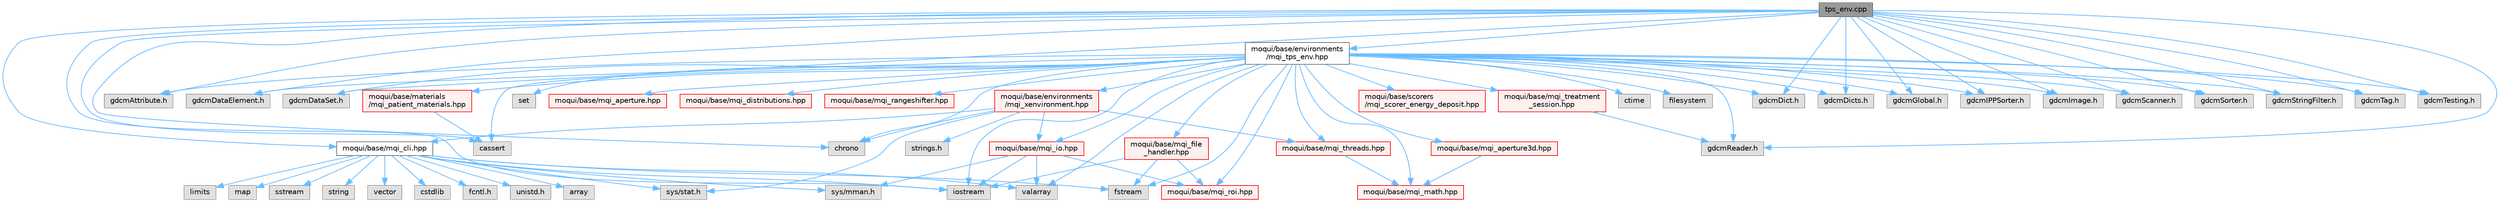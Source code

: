 digraph "tps_env.cpp"
{
 // LATEX_PDF_SIZE
  bgcolor="transparent";
  edge [fontname=Helvetica,fontsize=10,labelfontname=Helvetica,labelfontsize=10];
  node [fontname=Helvetica,fontsize=10,shape=box,height=0.2,width=0.4];
  Node1 [id="Node000001",label="tps_env.cpp",height=0.2,width=0.4,color="gray40", fillcolor="grey60", style="filled", fontcolor="black",tooltip="Main entry point for running a Monte Carlo simulation using the Treatment Planning System (TPS) envir..."];
  Node1 -> Node2 [id="edge1_Node000001_Node000002",color="steelblue1",style="solid",tooltip=" "];
  Node2 [id="Node000002",label="cassert",height=0.2,width=0.4,color="grey60", fillcolor="#E0E0E0", style="filled",tooltip=" "];
  Node1 -> Node3 [id="edge2_Node000001_Node000003",color="steelblue1",style="solid",tooltip=" "];
  Node3 [id="Node000003",label="chrono",height=0.2,width=0.4,color="grey60", fillcolor="#E0E0E0", style="filled",tooltip=" "];
  Node1 -> Node4 [id="edge3_Node000001_Node000004",color="steelblue1",style="solid",tooltip=" "];
  Node4 [id="Node000004",label="iostream",height=0.2,width=0.4,color="grey60", fillcolor="#E0E0E0", style="filled",tooltip=" "];
  Node1 -> Node5 [id="edge4_Node000001_Node000005",color="steelblue1",style="solid",tooltip=" "];
  Node5 [id="Node000005",label="moqui/base/environments\l/mqi_tps_env.hpp",height=0.2,width=0.4,color="grey40", fillcolor="white", style="filled",URL="$mqi__tps__env_8hpp.html",tooltip=" "];
  Node5 -> Node6 [id="edge5_Node000005_Node000006",color="steelblue1",style="solid",tooltip=" "];
  Node6 [id="Node000006",label="moqui/base/environments\l/mqi_xenvironment.hpp",height=0.2,width=0.4,color="red", fillcolor="#FFF0F0", style="filled",URL="$mqi__xenvironment_8hpp.html",tooltip="This file defines the x_environment class, a virtual base class for creating Monte Carlo simulation e..."];
  Node6 -> Node3 [id="edge6_Node000006_Node000003",color="steelblue1",style="solid",tooltip=" "];
  Node6 -> Node7 [id="edge7_Node000006_Node000007",color="steelblue1",style="solid",tooltip=" "];
  Node7 [id="Node000007",label="strings.h",height=0.2,width=0.4,color="grey60", fillcolor="#E0E0E0", style="filled",tooltip=" "];
  Node6 -> Node8 [id="edge8_Node000006_Node000008",color="steelblue1",style="solid",tooltip=" "];
  Node8 [id="Node000008",label="sys/stat.h",height=0.2,width=0.4,color="grey60", fillcolor="#E0E0E0", style="filled",tooltip=" "];
  Node6 -> Node48 [id="edge9_Node000006_Node000048",color="steelblue1",style="solid",tooltip=" "];
  Node48 [id="Node000048",label="moqui/base/mqi_cli.hpp",height=0.2,width=0.4,color="grey40", fillcolor="white", style="filled",URL="$mqi__cli_8hpp.html",tooltip="Defines a command-line interface (CLI) helper class."];
  Node48 -> Node16 [id="edge10_Node000048_Node000016",color="steelblue1",style="solid",tooltip=" "];
  Node16 [id="Node000016",label="array",height=0.2,width=0.4,color="grey60", fillcolor="#E0E0E0", style="filled",tooltip=" "];
  Node48 -> Node17 [id="edge11_Node000048_Node000017",color="steelblue1",style="solid",tooltip=" "];
  Node17 [id="Node000017",label="fstream",height=0.2,width=0.4,color="grey60", fillcolor="#E0E0E0", style="filled",tooltip=" "];
  Node48 -> Node4 [id="edge12_Node000048_Node000004",color="steelblue1",style="solid",tooltip=" "];
  Node48 -> Node12 [id="edge13_Node000048_Node000012",color="steelblue1",style="solid",tooltip=" "];
  Node12 [id="Node000012",label="limits",height=0.2,width=0.4,color="grey60", fillcolor="#E0E0E0", style="filled",tooltip=" "];
  Node48 -> Node36 [id="edge14_Node000048_Node000036",color="steelblue1",style="solid",tooltip=" "];
  Node36 [id="Node000036",label="map",height=0.2,width=0.4,color="grey60", fillcolor="#E0E0E0", style="filled",tooltip=" "];
  Node48 -> Node49 [id="edge15_Node000048_Node000049",color="steelblue1",style="solid",tooltip=" "];
  Node49 [id="Node000049",label="sstream",height=0.2,width=0.4,color="grey60", fillcolor="#E0E0E0", style="filled",tooltip=" "];
  Node48 -> Node50 [id="edge16_Node000048_Node000050",color="steelblue1",style="solid",tooltip=" "];
  Node50 [id="Node000050",label="string",height=0.2,width=0.4,color="grey60", fillcolor="#E0E0E0", style="filled",tooltip=" "];
  Node48 -> Node51 [id="edge17_Node000048_Node000051",color="steelblue1",style="solid",tooltip=" "];
  Node51 [id="Node000051",label="valarray",height=0.2,width=0.4,color="grey60", fillcolor="#E0E0E0", style="filled",tooltip=" "];
  Node48 -> Node52 [id="edge18_Node000048_Node000052",color="steelblue1",style="solid",tooltip=" "];
  Node52 [id="Node000052",label="vector",height=0.2,width=0.4,color="grey60", fillcolor="#E0E0E0", style="filled",tooltip=" "];
  Node48 -> Node8 [id="edge19_Node000048_Node000008",color="steelblue1",style="solid",tooltip=" "];
  Node48 -> Node32 [id="edge20_Node000048_Node000032",color="steelblue1",style="solid",tooltip=" "];
  Node32 [id="Node000032",label="cstdlib",height=0.2,width=0.4,color="grey60", fillcolor="#E0E0E0", style="filled",tooltip=" "];
  Node48 -> Node53 [id="edge21_Node000048_Node000053",color="steelblue1",style="solid",tooltip=" "];
  Node53 [id="Node000053",label="fcntl.h",height=0.2,width=0.4,color="grey60", fillcolor="#E0E0E0", style="filled",tooltip=" "];
  Node48 -> Node54 [id="edge22_Node000048_Node000054",color="steelblue1",style="solid",tooltip=" "];
  Node54 [id="Node000054",label="sys/mman.h",height=0.2,width=0.4,color="grey60", fillcolor="#E0E0E0", style="filled",tooltip=" "];
  Node48 -> Node55 [id="edge23_Node000048_Node000055",color="steelblue1",style="solid",tooltip=" "];
  Node55 [id="Node000055",label="unistd.h",height=0.2,width=0.4,color="grey60", fillcolor="#E0E0E0", style="filled",tooltip=" "];
  Node6 -> Node68 [id="edge24_Node000006_Node000068",color="steelblue1",style="solid",tooltip=" "];
  Node68 [id="Node000068",label="moqui/base/mqi_io.hpp",height=0.2,width=0.4,color="red", fillcolor="#FFF0F0", style="filled",URL="$mqi__io_8hpp.html",tooltip="Defines a collection of functions for saving simulation data to various file formats."];
  Node68 -> Node4 [id="edge25_Node000068_Node000004",color="steelblue1",style="solid",tooltip=" "];
  Node68 -> Node51 [id="edge26_Node000068_Node000051",color="steelblue1",style="solid",tooltip=" "];
  Node68 -> Node54 [id="edge27_Node000068_Node000054",color="steelblue1",style="solid",tooltip=" "];
  Node68 -> Node28 [id="edge28_Node000068_Node000028",color="steelblue1",style="solid",tooltip=" "];
  Node28 [id="Node000028",label="moqui/base/mqi_roi.hpp",height=0.2,width=0.4,color="red", fillcolor="#FFF0F0", style="filled",URL="$mqi__roi_8hpp.html",tooltip=" "];
  Node6 -> Node74 [id="edge29_Node000006_Node000074",color="steelblue1",style="solid",tooltip=" "];
  Node74 [id="Node000074",label="moqui/base/mqi_threads.hpp",height=0.2,width=0.4,color="red", fillcolor="#FFF0F0", style="filled",URL="$mqi__threads_8hpp.html",tooltip=" "];
  Node74 -> Node22 [id="edge30_Node000074_Node000022",color="steelblue1",style="solid",tooltip=" "];
  Node22 [id="Node000022",label="moqui/base/mqi_math.hpp",height=0.2,width=0.4,color="red", fillcolor="#FFF0F0", style="filled",URL="$mqi__math_8hpp.html",tooltip="Defines mathematical constants and functions for both CPU and CUDA execution."];
  Node5 -> Node82 [id="edge31_Node000005_Node000082",color="steelblue1",style="solid",tooltip=" "];
  Node82 [id="Node000082",label="moqui/base/scorers\l/mqi_scorer_energy_deposit.hpp",height=0.2,width=0.4,color="red", fillcolor="#FFF0F0", style="filled",URL="$mqi__scorer__energy__deposit_8hpp.html",tooltip="Defines functions for \"scoring\" (calculating) physics quantities like dose and LET."];
  Node5 -> Node83 [id="edge32_Node000005_Node000083",color="steelblue1",style="solid",tooltip=" "];
  Node83 [id="Node000083",label="gdcmAttribute.h",height=0.2,width=0.4,color="grey60", fillcolor="#E0E0E0", style="filled",tooltip=" "];
  Node5 -> Node84 [id="edge33_Node000005_Node000084",color="steelblue1",style="solid",tooltip=" "];
  Node84 [id="Node000084",label="gdcmDataElement.h",height=0.2,width=0.4,color="grey60", fillcolor="#E0E0E0", style="filled",tooltip=" "];
  Node5 -> Node85 [id="edge34_Node000005_Node000085",color="steelblue1",style="solid",tooltip=" "];
  Node85 [id="Node000085",label="gdcmDataSet.h",height=0.2,width=0.4,color="grey60", fillcolor="#E0E0E0", style="filled",tooltip=" "];
  Node5 -> Node86 [id="edge35_Node000005_Node000086",color="steelblue1",style="solid",tooltip=" "];
  Node86 [id="Node000086",label="gdcmDict.h",height=0.2,width=0.4,color="grey60", fillcolor="#E0E0E0", style="filled",tooltip=" "];
  Node5 -> Node87 [id="edge36_Node000005_Node000087",color="steelblue1",style="solid",tooltip=" "];
  Node87 [id="Node000087",label="gdcmDicts.h",height=0.2,width=0.4,color="grey60", fillcolor="#E0E0E0", style="filled",tooltip=" "];
  Node5 -> Node88 [id="edge37_Node000005_Node000088",color="steelblue1",style="solid",tooltip=" "];
  Node88 [id="Node000088",label="gdcmGlobal.h",height=0.2,width=0.4,color="grey60", fillcolor="#E0E0E0", style="filled",tooltip=" "];
  Node5 -> Node89 [id="edge38_Node000005_Node000089",color="steelblue1",style="solid",tooltip=" "];
  Node89 [id="Node000089",label="gdcmIPPSorter.h",height=0.2,width=0.4,color="grey60", fillcolor="#E0E0E0", style="filled",tooltip=" "];
  Node5 -> Node90 [id="edge39_Node000005_Node000090",color="steelblue1",style="solid",tooltip=" "];
  Node90 [id="Node000090",label="gdcmImage.h",height=0.2,width=0.4,color="grey60", fillcolor="#E0E0E0", style="filled",tooltip=" "];
  Node5 -> Node91 [id="edge40_Node000005_Node000091",color="steelblue1",style="solid",tooltip=" "];
  Node91 [id="Node000091",label="gdcmReader.h",height=0.2,width=0.4,color="grey60", fillcolor="#E0E0E0", style="filled",tooltip=" "];
  Node5 -> Node92 [id="edge41_Node000005_Node000092",color="steelblue1",style="solid",tooltip=" "];
  Node92 [id="Node000092",label="gdcmScanner.h",height=0.2,width=0.4,color="grey60", fillcolor="#E0E0E0", style="filled",tooltip=" "];
  Node5 -> Node93 [id="edge42_Node000005_Node000093",color="steelblue1",style="solid",tooltip=" "];
  Node93 [id="Node000093",label="gdcmSorter.h",height=0.2,width=0.4,color="grey60", fillcolor="#E0E0E0", style="filled",tooltip=" "];
  Node5 -> Node94 [id="edge43_Node000005_Node000094",color="steelblue1",style="solid",tooltip=" "];
  Node94 [id="Node000094",label="gdcmStringFilter.h",height=0.2,width=0.4,color="grey60", fillcolor="#E0E0E0", style="filled",tooltip=" "];
  Node5 -> Node95 [id="edge44_Node000005_Node000095",color="steelblue1",style="solid",tooltip=" "];
  Node95 [id="Node000095",label="gdcmTag.h",height=0.2,width=0.4,color="grey60", fillcolor="#E0E0E0", style="filled",tooltip=" "];
  Node5 -> Node96 [id="edge45_Node000005_Node000096",color="steelblue1",style="solid",tooltip=" "];
  Node96 [id="Node000096",label="gdcmTesting.h",height=0.2,width=0.4,color="grey60", fillcolor="#E0E0E0", style="filled",tooltip=" "];
  Node5 -> Node2 [id="edge46_Node000005_Node000002",color="steelblue1",style="solid",tooltip=" "];
  Node5 -> Node3 [id="edge47_Node000005_Node000003",color="steelblue1",style="solid",tooltip=" "];
  Node5 -> Node33 [id="edge48_Node000005_Node000033",color="steelblue1",style="solid",tooltip=" "];
  Node33 [id="Node000033",label="ctime",height=0.2,width=0.4,color="grey60", fillcolor="#E0E0E0", style="filled",tooltip=" "];
  Node5 -> Node17 [id="edge49_Node000005_Node000017",color="steelblue1",style="solid",tooltip=" "];
  Node5 -> Node4 [id="edge50_Node000005_Node000004",color="steelblue1",style="solid",tooltip=" "];
  Node5 -> Node97 [id="edge51_Node000005_Node000097",color="steelblue1",style="solid",tooltip=" "];
  Node97 [id="Node000097",label="filesystem",height=0.2,width=0.4,color="grey60", fillcolor="#E0E0E0", style="filled",tooltip=" "];
  Node5 -> Node98 [id="edge52_Node000005_Node000098",color="steelblue1",style="solid",tooltip=" "];
  Node98 [id="Node000098",label="set",height=0.2,width=0.4,color="grey60", fillcolor="#E0E0E0", style="filled",tooltip=" "];
  Node5 -> Node99 [id="edge53_Node000005_Node000099",color="steelblue1",style="solid",tooltip=" "];
  Node99 [id="Node000099",label="moqui/base/materials\l/mqi_patient_materials.hpp",height=0.2,width=0.4,color="red", fillcolor="#FFF0F0", style="filled",URL="$mqi__patient__materials_8hpp.html",tooltip="Defines the mqi::patient_material_t class for converting Hounsfield Units (HU) to material properties..."];
  Node99 -> Node2 [id="edge54_Node000099_Node000002",color="steelblue1",style="solid",tooltip=" "];
  Node5 -> Node100 [id="edge55_Node000005_Node000100",color="steelblue1",style="solid",tooltip=" "];
  Node100 [id="Node000100",label="moqui/base/mqi_aperture.hpp",height=0.2,width=0.4,color="red", fillcolor="#FFF0F0", style="filled",URL="$mqi__aperture_8hpp.html",tooltip="Geometry model for an aperture."];
  Node5 -> Node102 [id="edge56_Node000005_Node000102",color="steelblue1",style="solid",tooltip=" "];
  Node102 [id="Node000102",label="moqui/base/mqi_aperture3d.hpp",height=0.2,width=0.4,color="red", fillcolor="#FFF0F0", style="filled",URL="$mqi__aperture3d_8hpp.html",tooltip="3D rectilinear grid geometry for Monte Carlo transport through an aperture."];
  Node102 -> Node22 [id="edge57_Node000102_Node000022",color="steelblue1",style="solid",tooltip=" "];
  Node5 -> Node38 [id="edge58_Node000005_Node000038",color="steelblue1",style="solid",tooltip=" "];
  Node38 [id="Node000038",label="moqui/base/mqi_distributions.hpp",height=0.2,width=0.4,color="red", fillcolor="#FFF0F0", style="filled",URL="$mqi__distributions_8hpp.html",tooltip="A meta-header that includes all particle distribution function headers."];
  Node5 -> Node103 [id="edge59_Node000005_Node000103",color="steelblue1",style="solid",tooltip=" "];
  Node103 [id="Node000103",label="moqui/base/mqi_file\l_handler.hpp",height=0.2,width=0.4,color="red", fillcolor="#FFF0F0", style="filled",URL="$mqi__file__handler_8hpp.html",tooltip="Defines classes for file handling, such as reading mask files and parsing configuration files."];
  Node103 -> Node17 [id="edge60_Node000103_Node000017",color="steelblue1",style="solid",tooltip=" "];
  Node103 -> Node4 [id="edge61_Node000103_Node000004",color="steelblue1",style="solid",tooltip=" "];
  Node103 -> Node28 [id="edge62_Node000103_Node000028",color="steelblue1",style="solid",tooltip=" "];
  Node5 -> Node68 [id="edge63_Node000005_Node000068",color="steelblue1",style="solid",tooltip=" "];
  Node5 -> Node22 [id="edge64_Node000005_Node000022",color="steelblue1",style="solid",tooltip=" "];
  Node5 -> Node113 [id="edge65_Node000005_Node000113",color="steelblue1",style="solid",tooltip=" "];
  Node113 [id="Node000113",label="moqui/base/mqi_rangeshifter.hpp",height=0.2,width=0.4,color="red", fillcolor="#FFF0F0", style="filled",URL="$mqi__rangeshifter_8hpp.html",tooltip="Defines a range shifter, a geometric component used to modify the depth of a radiation beam."];
  Node5 -> Node28 [id="edge66_Node000005_Node000028",color="steelblue1",style="solid",tooltip=" "];
  Node5 -> Node74 [id="edge67_Node000005_Node000074",color="steelblue1",style="solid",tooltip=" "];
  Node5 -> Node114 [id="edge68_Node000005_Node000114",color="steelblue1",style="solid",tooltip=" "];
  Node114 [id="Node000114",label="moqui/base/mqi_treatment\l_session.hpp",height=0.2,width=0.4,color="red", fillcolor="#FFF0F0", style="filled",URL="$mqi__treatment__session_8hpp.html",tooltip=" "];
  Node114 -> Node91 [id="edge69_Node000114_Node000091",color="steelblue1",style="solid",tooltip=" "];
  Node5 -> Node51 [id="edge70_Node000005_Node000051",color="steelblue1",style="solid",tooltip=" "];
  Node1 -> Node48 [id="edge71_Node000001_Node000048",color="steelblue1",style="solid",tooltip=" "];
  Node1 -> Node83 [id="edge72_Node000001_Node000083",color="steelblue1",style="solid",tooltip=" "];
  Node1 -> Node84 [id="edge73_Node000001_Node000084",color="steelblue1",style="solid",tooltip=" "];
  Node1 -> Node85 [id="edge74_Node000001_Node000085",color="steelblue1",style="solid",tooltip=" "];
  Node1 -> Node86 [id="edge75_Node000001_Node000086",color="steelblue1",style="solid",tooltip=" "];
  Node1 -> Node87 [id="edge76_Node000001_Node000087",color="steelblue1",style="solid",tooltip=" "];
  Node1 -> Node88 [id="edge77_Node000001_Node000088",color="steelblue1",style="solid",tooltip=" "];
  Node1 -> Node89 [id="edge78_Node000001_Node000089",color="steelblue1",style="solid",tooltip=" "];
  Node1 -> Node90 [id="edge79_Node000001_Node000090",color="steelblue1",style="solid",tooltip=" "];
  Node1 -> Node91 [id="edge80_Node000001_Node000091",color="steelblue1",style="solid",tooltip=" "];
  Node1 -> Node92 [id="edge81_Node000001_Node000092",color="steelblue1",style="solid",tooltip=" "];
  Node1 -> Node93 [id="edge82_Node000001_Node000093",color="steelblue1",style="solid",tooltip=" "];
  Node1 -> Node94 [id="edge83_Node000001_Node000094",color="steelblue1",style="solid",tooltip=" "];
  Node1 -> Node95 [id="edge84_Node000001_Node000095",color="steelblue1",style="solid",tooltip=" "];
  Node1 -> Node96 [id="edge85_Node000001_Node000096",color="steelblue1",style="solid",tooltip=" "];
}
